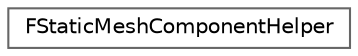 digraph "Graphical Class Hierarchy"
{
 // INTERACTIVE_SVG=YES
 // LATEX_PDF_SIZE
  bgcolor="transparent";
  edge [fontname=Helvetica,fontsize=10,labelfontname=Helvetica,labelfontsize=10];
  node [fontname=Helvetica,fontsize=10,shape=box,height=0.2,width=0.4];
  rankdir="LR";
  Node0 [id="Node000000",label="FStaticMeshComponentHelper",height=0.2,width=0.4,color="grey40", fillcolor="white", style="filled",URL="$dd/d61/classFStaticMeshComponentHelper.html",tooltip="Helper class used to share implementation for different StaticMeshComponent types."];
}
